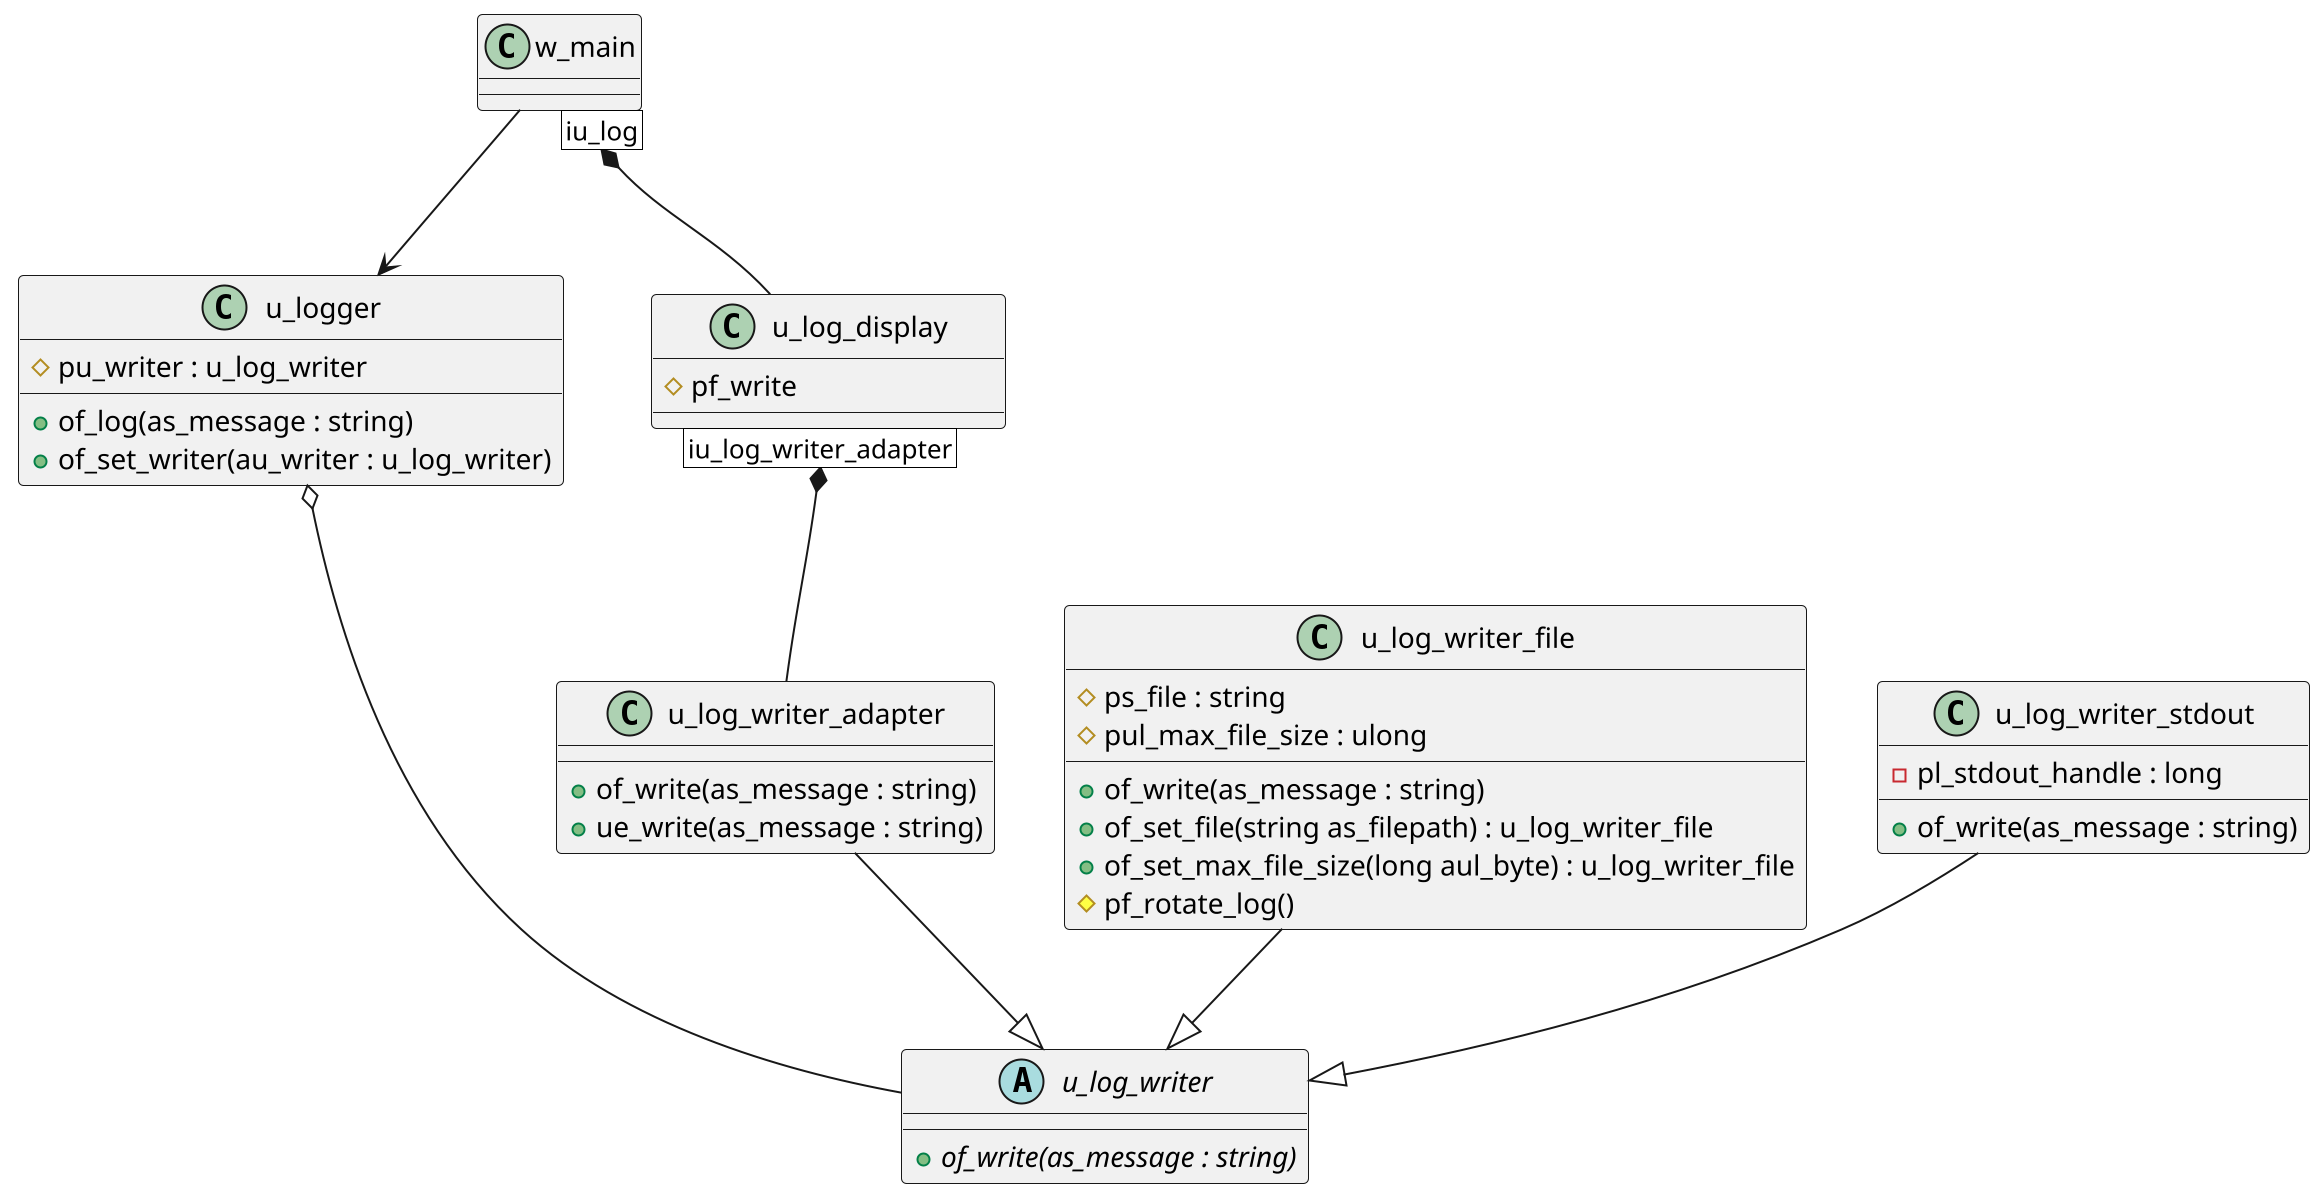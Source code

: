@startuml logComplete
scale 2

class w_main {}

class u_logger {
  # pu_writer : u_log_writer
  + of_log(as_message : string)
  + of_set_writer(au_writer : u_log_writer)
}
u_logger o-- u_log_writer
w_main --> u_logger
abstract class u_log_writer {
  + {abstract} of_write(as_message : string)
}

class u_log_writer_file {
  # ps_file : string
  # pul_max_file_size : ulong
  + of_write(as_message : string)
  + of_set_file(string as_filepath) : u_log_writer_file
  + of_set_max_file_size(long aul_byte) : u_log_writer_file
  # pf_rotate_log()
}
u_log_writer_file --|> u_log_writer

class u_log_writer_stdout {
  - pl_stdout_handle : long
  + of_write(as_message : string)
}
u_log_writer_stdout --|> u_log_writer

class u_log_writer_adapter {
  + of_write(as_message : string)
  + ue_write(as_message : string)
}
class u_log_display {
  # pf_write
}
u_log_writer_adapter --|> u_log_writer
u_log_display [iu_log_writer_adapter] *-- u_log_writer_adapter
w_main [iu_log] *-- u_log_display
@enduml




@startuml logFactory
scale 2

class w_main {}

class u_logger {
  # pu_writer : u_log_writer
  + of_log(as_message : string)
  + of_set_writer(au_writer : u_log_writer)
}
u_logger o-- u_log_writer
w_main --> u_logger
abstract class u_log_writer {
  + {abstract} of_write(as_message : string)
}

class u_log_writer_file {
  # ps_file : string
  # pul_max_file_size : ulong
  + of_write(as_message : string)
  + of_set_file(string as_filepath) : u_log_writer_file
  + of_set_max_file_size(long aul_byte) : u_log_writer_file
  # pf_rotate_log()
}
u_log_writer_file --|> u_log_writer

class u_log_writer_stdout {
  - pl_stdout_handle : long
  + of_write(as_message : string)
}
u_log_writer_stdout --|> u_log_writer
@enduml




@startuml logAggregation
scale 2

class w_main {}

class u_logger {
  # pu_writer : u_log_writer
  + of_log(as_message : string)
  + of_set_writer(au_writer : u_log_writer)
}
u_logger o-- u_log_writer
w_main --> u_logger
abstract class u_log_writer {
  + {abstract} of_write(as_message : string)
}

class u_log_writer_file {
  + of_write(as_message : string)
}
u_log_writer_file --|> u_log_writer

class u_log_writer_stdout {
  - pl_stdout_handle : long
  + of_write(as_message : string)
}
u_log_writer_stdout --|> u_log_writer
@enduml




@startuml logInheritance
scale 2

class w_main {}

class u_logger {
  + {abstract} of_log(as_message : string)
}
w_main --> u_logger

class u_logger_file {
  + of_write(as_message : string)
}
u_logger_file -u-|> u_logger

class u_logger_stdout {
  - pl_stdout_handle : long
  + of_write(as_message : string)
}
u_logger_stdout -u-|> u_logger
@enduml




@startuml logException
scale 2
package main {
  class application <<global>> {
    +gu_logger
    +gu_e
  }
  class w_main {}
}
package log {
  class u_logger {
    - pl_output_type : long
    - pl_stdout_handle : long
    + of_log(as_message : string)
    + of_set_output(al_output_type : long)
  }
}
package exf {
  class u_exf_error_manager {}
}
w_main --> u_logger
@enduml




@startuml logBasic
scale 2
package main {
  class application <<global>> {
    +gu_logger
  }
  class w_main {}
}
package log {
  class u_logger {
    - pl_output_type : long
    - pl_stdout_handle : long
    + of_log(as_message : string)
    + of_set_output(al_output_type : long)
  }
}
w_main --> u_logger
@enduml